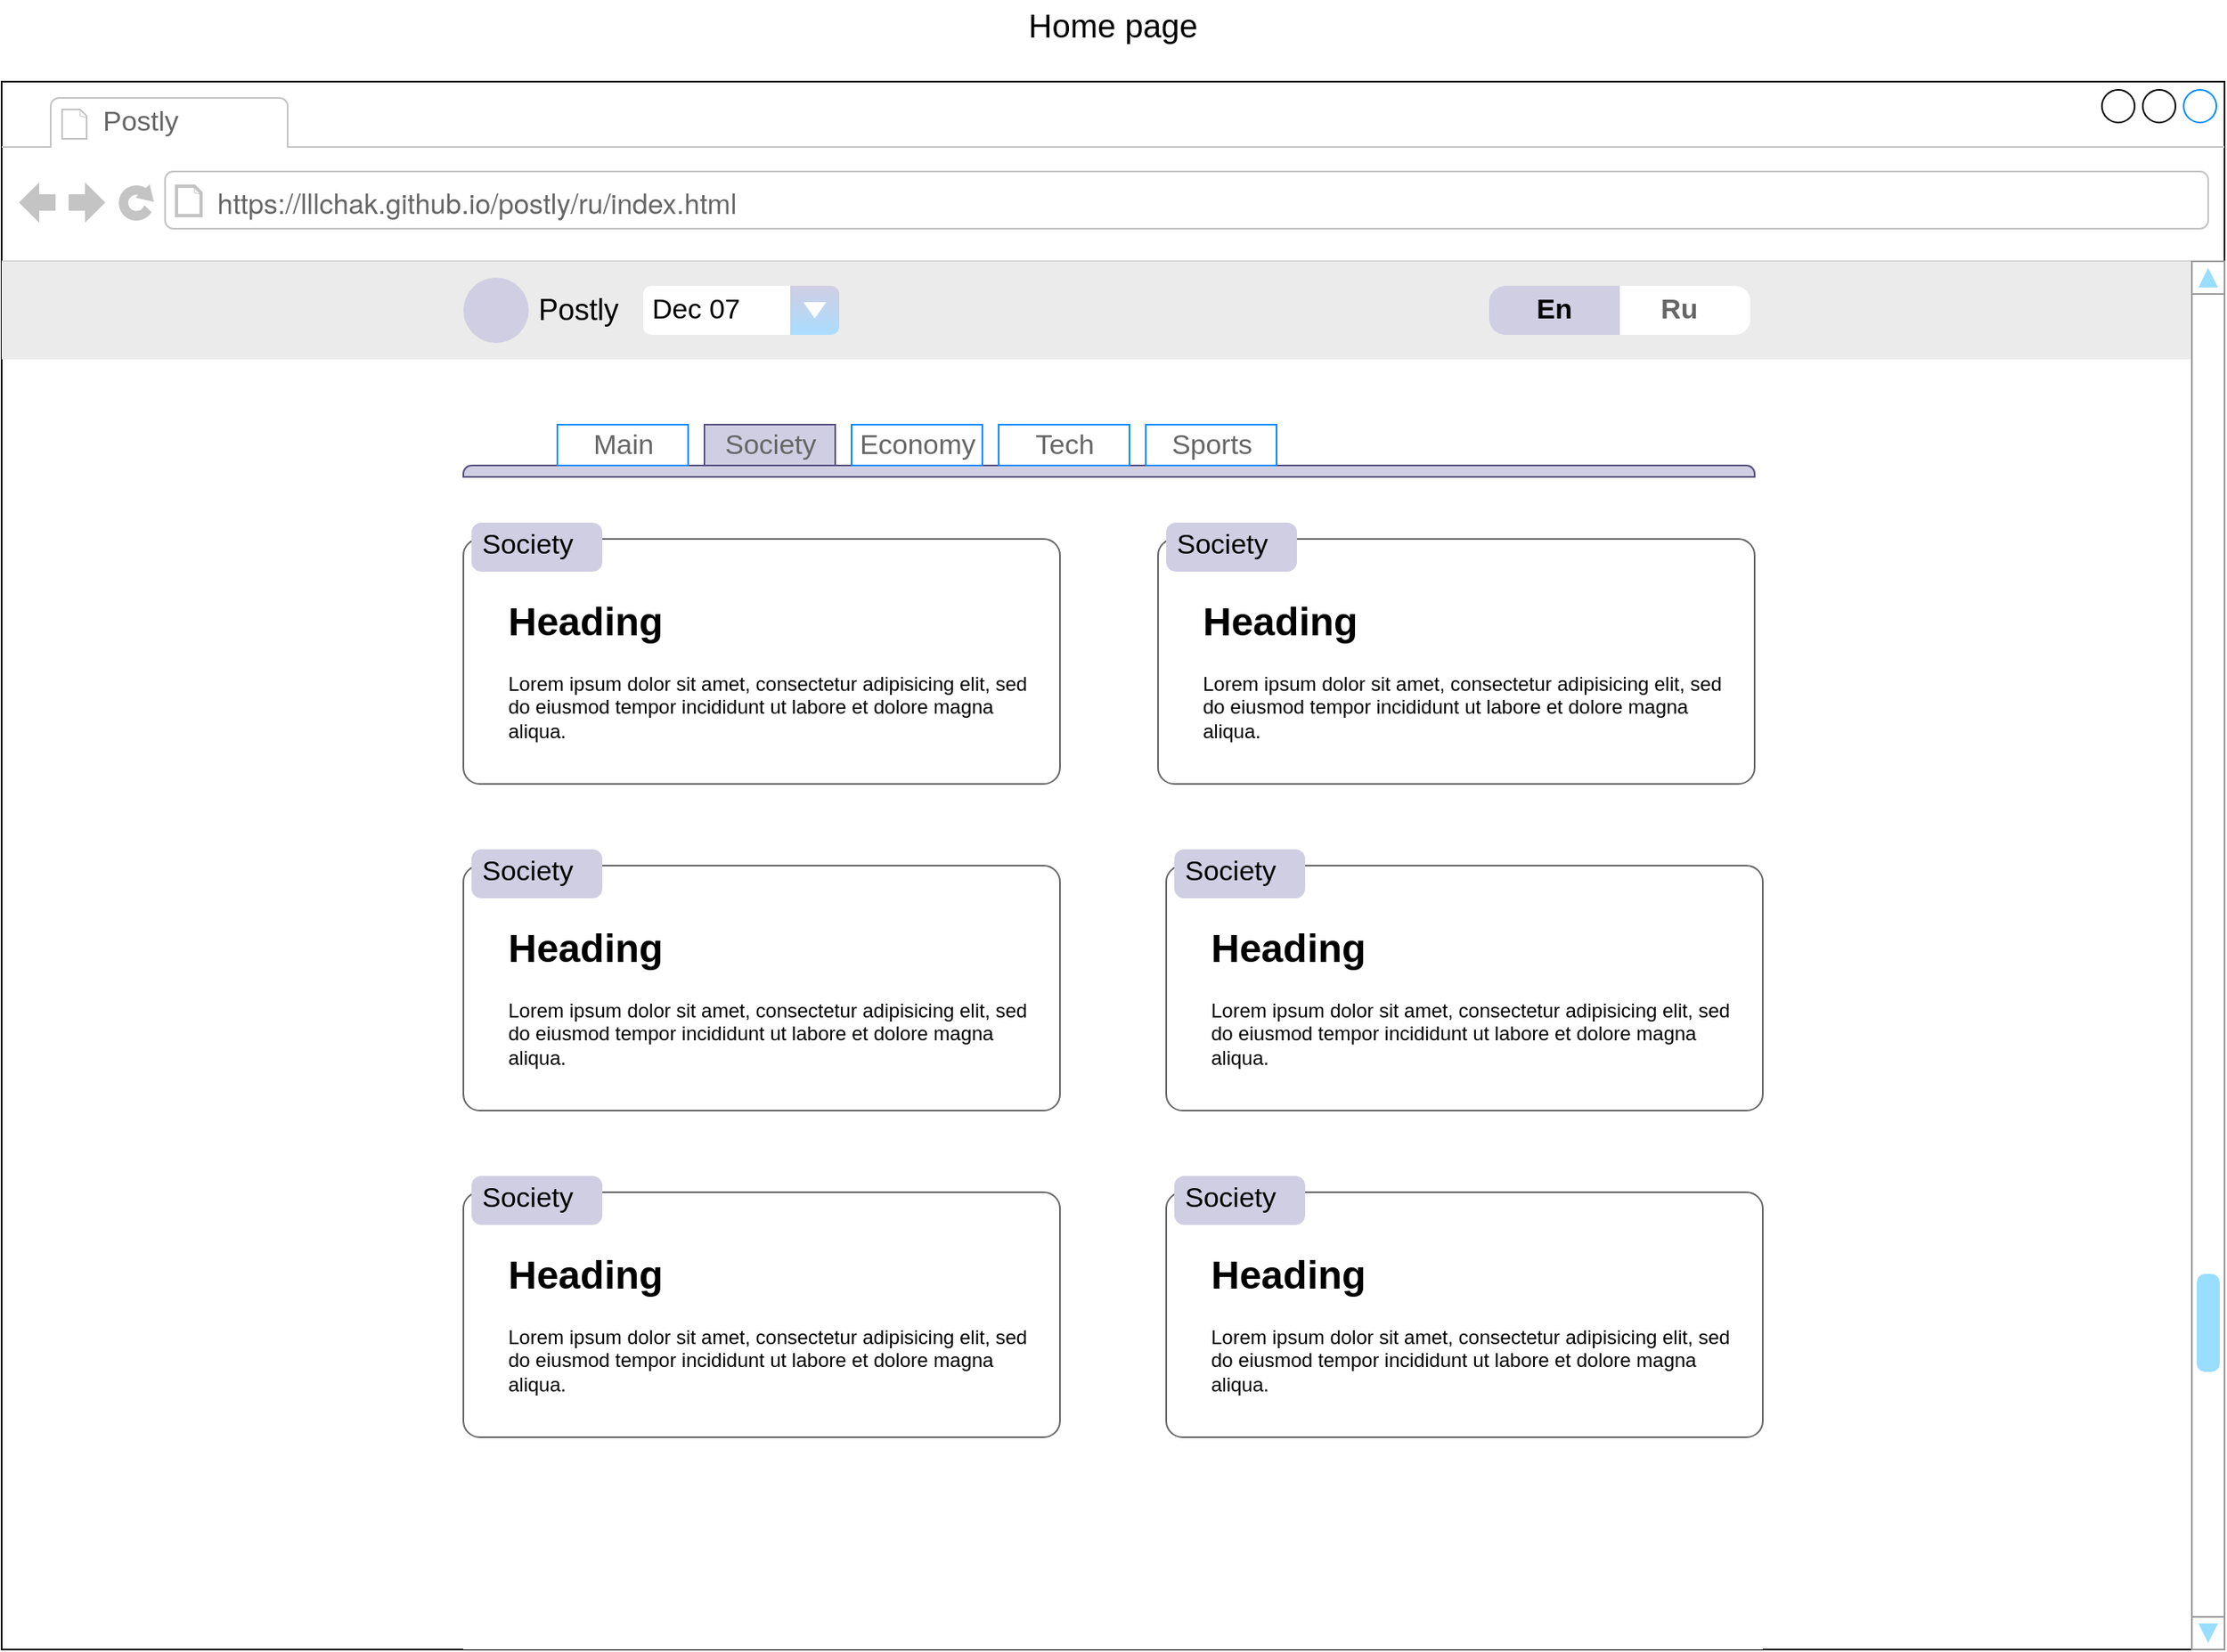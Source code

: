 <mxfile version="24.2.2" type="github">
  <diagram name="Page-1" id="TqCZ4z7ThMNIqhiF5H48">
    <mxGraphModel dx="3843" dy="2676" grid="1" gridSize="10" guides="1" tooltips="1" connect="1" arrows="1" fold="1" page="0" pageScale="1" pageWidth="827" pageHeight="1169" math="0" shadow="0">
      <root>
        <mxCell id="0" />
        <mxCell id="1" parent="0" />
        <mxCell id="u7MQaCBjW9pdvPqKbU2X-4" value="" style="strokeWidth=1;shadow=0;dashed=0;align=center;html=1;shape=mxgraph.mockup.containers.browserWindow;rSize=0;strokeColor=default;strokeColor2=#008cff;strokeColor3=#c4c4c4;mainText=,;recursiveResize=0;fontColor=#666666;" vertex="1" parent="1">
          <mxGeometry x="-1410" y="-1000" width="1360" height="960" as="geometry" />
        </mxCell>
        <mxCell id="u7MQaCBjW9pdvPqKbU2X-5" value="Postly" style="strokeWidth=1;shadow=0;dashed=0;align=center;html=1;shape=mxgraph.mockup.containers.anchor;fontSize=17;fontColor=#666666;align=left;whiteSpace=wrap;" vertex="1" parent="u7MQaCBjW9pdvPqKbU2X-4">
          <mxGeometry x="60" y="12" width="110" height="26" as="geometry" />
        </mxCell>
        <mxCell id="u7MQaCBjW9pdvPqKbU2X-6" value="&lt;p style=&quot;margin: 0px; font-style: normal; font-variant-caps: normal; font-stretch: normal; line-height: normal; font-family: &amp;quot;Helvetica Neue&amp;quot;; font-size-adjust: none; font-kerning: auto; font-variant-alternates: normal; font-variant-ligatures: normal; font-variant-numeric: normal; font-variant-east-asian: normal; font-variant-position: normal; font-feature-settings: normal; font-optical-sizing: auto; font-variation-settings: normal;&quot;&gt;&lt;font style=&quot;font-size: 17px;&quot;&gt;https://lllchak.github.io/postly/ru/index.html&lt;/font&gt;&lt;/p&gt;" style="strokeWidth=1;shadow=0;dashed=0;align=center;html=1;shape=mxgraph.mockup.containers.anchor;rSize=0;fontSize=17;fontColor=#666666;align=left;" vertex="1" parent="u7MQaCBjW9pdvPqKbU2X-4">
          <mxGeometry x="130" y="60" width="350" height="26" as="geometry" />
        </mxCell>
        <mxCell id="u7MQaCBjW9pdvPqKbU2X-17" value="" style="rounded=0;whiteSpace=wrap;html=1;fillColor=#EBEBEB;strokeColor=none;" vertex="1" parent="u7MQaCBjW9pdvPqKbU2X-4">
          <mxGeometry y="110" width="1360" height="60" as="geometry" />
        </mxCell>
        <mxCell id="u7MQaCBjW9pdvPqKbU2X-18" value="" style="shape=sumEllipse;perimeter=ellipsePerimeter;whiteSpace=wrap;html=1;backgroundOutline=1;fillColor=#d0cee2;strokeColor=none;" vertex="1" parent="u7MQaCBjW9pdvPqKbU2X-4">
          <mxGeometry x="282.5" y="120" width="40" height="40" as="geometry" />
        </mxCell>
        <mxCell id="u7MQaCBjW9pdvPqKbU2X-20" value="Postly" style="text;html=1;align=center;verticalAlign=middle;whiteSpace=wrap;rounded=0;fontSize=18;" vertex="1" parent="u7MQaCBjW9pdvPqKbU2X-4">
          <mxGeometry x="322.5" y="125" width="60" height="30" as="geometry" />
        </mxCell>
        <mxCell id="u7MQaCBjW9pdvPqKbU2X-21" value="Dec 07" style="strokeWidth=1;shadow=0;dashed=0;align=center;html=1;shape=mxgraph.mockup.forms.comboBox;strokeColor=none;fillColor=#d0cee2;align=left;fillColor2=#aaddff;mainText=;fontSize=17;spacingLeft=3;gradientColor=none;" vertex="1" parent="u7MQaCBjW9pdvPqKbU2X-4">
          <mxGeometry x="392.5" y="125" width="120" height="30" as="geometry" />
        </mxCell>
        <mxCell id="u7MQaCBjW9pdvPqKbU2X-22" value="" style="strokeWidth=1;shadow=0;dashed=0;align=center;html=1;shape=mxgraph.mockup.containers.marginRect2;rectMarginTop=32;strokeColor=none;gradientColor=none;whiteSpace=wrap;" vertex="1" parent="u7MQaCBjW9pdvPqKbU2X-4">
          <mxGeometry x="282.5" y="210" width="795" height="750" as="geometry" />
        </mxCell>
        <mxCell id="u7MQaCBjW9pdvPqKbU2X-26" value="" style="strokeWidth=1;shadow=0;dashed=0;align=center;html=1;shape=mxgraph.mockup.containers.topButton;rSize=5;strokeColor=#56517e;fillColor=#d0cee2;resizeWidth=1;movable=0;deletable=1;" vertex="1" parent="u7MQaCBjW9pdvPqKbU2X-22">
          <mxGeometry width="790" height="7" relative="1" as="geometry">
            <mxPoint y="25" as="offset" />
          </mxGeometry>
        </mxCell>
        <mxCell id="u7MQaCBjW9pdvPqKbU2X-44" value="" style="shape=mxgraph.mockup.containers.marginRect;rectMarginTop=10;strokeColor=#666666;strokeWidth=1;dashed=0;rounded=1;arcSize=5;recursiveResize=0;html=1;whiteSpace=wrap;" vertex="1" parent="u7MQaCBjW9pdvPqKbU2X-22">
          <mxGeometry y="60" width="365" height="160" as="geometry" />
        </mxCell>
        <mxCell id="u7MQaCBjW9pdvPqKbU2X-45" value="Society" style="shape=rect;strokeColor=none;fillColor=#d0cee2;strokeWidth=1;dashed=0;rounded=1;arcSize=20;fontSize=17;spacing=2;spacingTop=-2;align=left;autosize=1;spacingLeft=4;resizeWidth=0;resizeHeight=0;perimeter=none;html=1;whiteSpace=wrap;" vertex="1" parent="u7MQaCBjW9pdvPqKbU2X-44">
          <mxGeometry x="5" width="80" height="30" as="geometry" />
        </mxCell>
        <mxCell id="u7MQaCBjW9pdvPqKbU2X-48" value="&lt;h1 style=&quot;margin-top: 0px;&quot;&gt;Heading&lt;/h1&gt;&lt;p&gt;Lorem ipsum dolor sit amet, consectetur adipisicing elit, sed do eiusmod tempor incididunt ut labore et dolore magna aliqua.&lt;/p&gt;" style="text;html=1;whiteSpace=wrap;overflow=hidden;rounded=0;" vertex="1" parent="u7MQaCBjW9pdvPqKbU2X-44">
          <mxGeometry x="25" y="40" width="335" height="120" as="geometry" />
        </mxCell>
        <mxCell id="u7MQaCBjW9pdvPqKbU2X-49" value="" style="shape=mxgraph.mockup.containers.marginRect;rectMarginTop=10;strokeColor=#666666;strokeWidth=1;dashed=0;rounded=1;arcSize=5;recursiveResize=0;html=1;whiteSpace=wrap;" vertex="1" parent="u7MQaCBjW9pdvPqKbU2X-22">
          <mxGeometry x="425" y="60" width="365" height="160" as="geometry" />
        </mxCell>
        <mxCell id="u7MQaCBjW9pdvPqKbU2X-50" value="Society" style="shape=rect;strokeColor=none;fillColor=#d0cee2;strokeWidth=1;dashed=0;rounded=1;arcSize=20;fontSize=17;spacing=2;spacingTop=-2;align=left;autosize=1;spacingLeft=4;resizeWidth=0;resizeHeight=0;perimeter=none;html=1;whiteSpace=wrap;" vertex="1" parent="u7MQaCBjW9pdvPqKbU2X-49">
          <mxGeometry x="5" width="80" height="30" as="geometry" />
        </mxCell>
        <mxCell id="u7MQaCBjW9pdvPqKbU2X-51" value="&lt;h1 style=&quot;margin-top: 0px;&quot;&gt;Heading&lt;/h1&gt;&lt;p&gt;Lorem ipsum dolor sit amet, consectetur adipisicing elit, sed do eiusmod tempor incididunt ut labore et dolore magna aliqua.&lt;/p&gt;" style="text;html=1;whiteSpace=wrap;overflow=hidden;rounded=0;" vertex="1" parent="u7MQaCBjW9pdvPqKbU2X-49">
          <mxGeometry x="25" y="40" width="335" height="120" as="geometry" />
        </mxCell>
        <mxCell id="u7MQaCBjW9pdvPqKbU2X-58" value="" style="shape=mxgraph.mockup.containers.marginRect;rectMarginTop=10;strokeColor=#666666;strokeWidth=1;dashed=0;rounded=1;arcSize=5;recursiveResize=0;html=1;whiteSpace=wrap;" vertex="1" parent="u7MQaCBjW9pdvPqKbU2X-22">
          <mxGeometry y="260" width="365" height="160" as="geometry" />
        </mxCell>
        <mxCell id="u7MQaCBjW9pdvPqKbU2X-59" value="Society" style="shape=rect;strokeColor=none;fillColor=#d0cee2;strokeWidth=1;dashed=0;rounded=1;arcSize=20;fontSize=17;spacing=2;spacingTop=-2;align=left;autosize=1;spacingLeft=4;resizeWidth=0;resizeHeight=0;perimeter=none;html=1;whiteSpace=wrap;" vertex="1" parent="u7MQaCBjW9pdvPqKbU2X-58">
          <mxGeometry x="5" width="80" height="30" as="geometry" />
        </mxCell>
        <mxCell id="u7MQaCBjW9pdvPqKbU2X-60" value="&lt;h1 style=&quot;margin-top: 0px;&quot;&gt;Heading&lt;/h1&gt;&lt;p&gt;Lorem ipsum dolor sit amet, consectetur adipisicing elit, sed do eiusmod tempor incididunt ut labore et dolore magna aliqua.&lt;/p&gt;" style="text;html=1;whiteSpace=wrap;overflow=hidden;rounded=0;" vertex="1" parent="u7MQaCBjW9pdvPqKbU2X-58">
          <mxGeometry x="25" y="40" width="335" height="120" as="geometry" />
        </mxCell>
        <mxCell id="u7MQaCBjW9pdvPqKbU2X-61" value="" style="shape=mxgraph.mockup.containers.marginRect;rectMarginTop=10;strokeColor=#666666;strokeWidth=1;dashed=0;rounded=1;arcSize=5;recursiveResize=0;html=1;whiteSpace=wrap;" vertex="1" parent="u7MQaCBjW9pdvPqKbU2X-22">
          <mxGeometry x="430" y="260" width="365" height="160" as="geometry" />
        </mxCell>
        <mxCell id="u7MQaCBjW9pdvPqKbU2X-62" value="Society" style="shape=rect;strokeColor=none;fillColor=#d0cee2;strokeWidth=1;dashed=0;rounded=1;arcSize=20;fontSize=17;spacing=2;spacingTop=-2;align=left;autosize=1;spacingLeft=4;resizeWidth=0;resizeHeight=0;perimeter=none;html=1;whiteSpace=wrap;" vertex="1" parent="u7MQaCBjW9pdvPqKbU2X-61">
          <mxGeometry x="5" width="80" height="30" as="geometry" />
        </mxCell>
        <mxCell id="u7MQaCBjW9pdvPqKbU2X-63" value="&lt;h1 style=&quot;margin-top: 0px;&quot;&gt;Heading&lt;/h1&gt;&lt;p&gt;Lorem ipsum dolor sit amet, consectetur adipisicing elit, sed do eiusmod tempor incididunt ut labore et dolore magna aliqua.&lt;/p&gt;" style="text;html=1;whiteSpace=wrap;overflow=hidden;rounded=0;" vertex="1" parent="u7MQaCBjW9pdvPqKbU2X-61">
          <mxGeometry x="25" y="40" width="335" height="120" as="geometry" />
        </mxCell>
        <mxCell id="u7MQaCBjW9pdvPqKbU2X-64" value="" style="shape=mxgraph.mockup.containers.marginRect;rectMarginTop=10;strokeColor=#666666;strokeWidth=1;dashed=0;rounded=1;arcSize=5;recursiveResize=0;html=1;whiteSpace=wrap;" vertex="1" parent="u7MQaCBjW9pdvPqKbU2X-22">
          <mxGeometry y="460" width="365" height="160" as="geometry" />
        </mxCell>
        <mxCell id="u7MQaCBjW9pdvPqKbU2X-65" value="Society" style="shape=rect;strokeColor=none;fillColor=#d0cee2;strokeWidth=1;dashed=0;rounded=1;arcSize=20;fontSize=17;spacing=2;spacingTop=-2;align=left;autosize=1;spacingLeft=4;resizeWidth=0;resizeHeight=0;perimeter=none;html=1;whiteSpace=wrap;" vertex="1" parent="u7MQaCBjW9pdvPqKbU2X-64">
          <mxGeometry x="5" width="80" height="30" as="geometry" />
        </mxCell>
        <mxCell id="u7MQaCBjW9pdvPqKbU2X-66" value="&lt;h1 style=&quot;margin-top: 0px;&quot;&gt;Heading&lt;/h1&gt;&lt;p&gt;Lorem ipsum dolor sit amet, consectetur adipisicing elit, sed do eiusmod tempor incididunt ut labore et dolore magna aliqua.&lt;/p&gt;" style="text;html=1;whiteSpace=wrap;overflow=hidden;rounded=0;" vertex="1" parent="u7MQaCBjW9pdvPqKbU2X-64">
          <mxGeometry x="25" y="40" width="335" height="120" as="geometry" />
        </mxCell>
        <mxCell id="u7MQaCBjW9pdvPqKbU2X-67" value="" style="shape=mxgraph.mockup.containers.marginRect;rectMarginTop=10;strokeColor=#666666;strokeWidth=1;dashed=0;rounded=1;arcSize=5;recursiveResize=0;html=1;whiteSpace=wrap;" vertex="1" parent="u7MQaCBjW9pdvPqKbU2X-22">
          <mxGeometry x="430" y="460" width="365" height="160" as="geometry" />
        </mxCell>
        <mxCell id="u7MQaCBjW9pdvPqKbU2X-68" value="Society" style="shape=rect;strokeColor=none;fillColor=#d0cee2;strokeWidth=1;dashed=0;rounded=1;arcSize=20;fontSize=17;spacing=2;spacingTop=-2;align=left;autosize=1;spacingLeft=4;resizeWidth=0;resizeHeight=0;perimeter=none;html=1;whiteSpace=wrap;" vertex="1" parent="u7MQaCBjW9pdvPqKbU2X-67">
          <mxGeometry x="5" width="80" height="30" as="geometry" />
        </mxCell>
        <mxCell id="u7MQaCBjW9pdvPqKbU2X-69" value="&lt;h1 style=&quot;margin-top: 0px;&quot;&gt;Heading&lt;/h1&gt;&lt;p&gt;Lorem ipsum dolor sit amet, consectetur adipisicing elit, sed do eiusmod tempor incididunt ut labore et dolore magna aliqua.&lt;/p&gt;" style="text;html=1;whiteSpace=wrap;overflow=hidden;rounded=0;" vertex="1" parent="u7MQaCBjW9pdvPqKbU2X-67">
          <mxGeometry x="25" y="40" width="335" height="120" as="geometry" />
        </mxCell>
        <mxCell id="u7MQaCBjW9pdvPqKbU2X-24" value="Society" style="strokeWidth=1;shadow=0;dashed=0;align=center;html=1;shape=mxgraph.mockup.containers.rrect;rSize=0;fontSize=17;strokeColor=#56517e;fillColor=#d0cee2;fontColor=#666666;" vertex="1" parent="u7MQaCBjW9pdvPqKbU2X-4">
          <mxGeometry width="80" height="25" relative="1" as="geometry">
            <mxPoint x="430" y="210" as="offset" />
          </mxGeometry>
        </mxCell>
        <mxCell id="u7MQaCBjW9pdvPqKbU2X-29" value="Main" style="strokeWidth=1;shadow=0;dashed=0;align=center;html=1;shape=mxgraph.mockup.containers.rrect;rSize=0;fontSize=17;fontColor=#666666;strokeColor=#008cff;fillColor=#ffffff;" vertex="1" parent="u7MQaCBjW9pdvPqKbU2X-4">
          <mxGeometry x="340" y="210.0" width="80" height="25" as="geometry" />
        </mxCell>
        <mxCell id="u7MQaCBjW9pdvPqKbU2X-30" value="Economy" style="strokeWidth=1;shadow=0;dashed=0;align=center;html=1;shape=mxgraph.mockup.containers.rrect;rSize=0;fontSize=17;fontColor=#666666;strokeColor=#008cff;fillColor=#ffffff;" vertex="1" parent="u7MQaCBjW9pdvPqKbU2X-4">
          <mxGeometry x="520" y="210.0" width="80" height="25" as="geometry" />
        </mxCell>
        <mxCell id="u7MQaCBjW9pdvPqKbU2X-31" value="Tech" style="strokeWidth=1;shadow=0;dashed=0;align=center;html=1;shape=mxgraph.mockup.containers.rrect;rSize=0;fontSize=17;fontColor=#666666;strokeColor=#008cff;fillColor=#ffffff;" vertex="1" parent="u7MQaCBjW9pdvPqKbU2X-4">
          <mxGeometry x="610" y="210.0" width="80" height="25" as="geometry" />
        </mxCell>
        <mxCell id="u7MQaCBjW9pdvPqKbU2X-32" value="Sports" style="strokeWidth=1;shadow=0;dashed=0;align=center;html=1;shape=mxgraph.mockup.containers.rrect;rSize=0;fontSize=17;fontColor=#666666;strokeColor=#008CFF;fillColor=#ffffff;" vertex="1" parent="u7MQaCBjW9pdvPqKbU2X-4">
          <mxGeometry x="700" y="210.0" width="80" height="25" as="geometry" />
        </mxCell>
        <mxCell id="u7MQaCBjW9pdvPqKbU2X-38" value="" style="strokeWidth=1;shadow=0;dashed=0;align=center;html=1;shape=mxgraph.mockup.rrect;rSize=10;fillColor=#ffffff;strokeColor=none;" vertex="1" parent="u7MQaCBjW9pdvPqKbU2X-4">
          <mxGeometry x="910" y="125" width="160" height="30" as="geometry" />
        </mxCell>
        <mxCell id="u7MQaCBjW9pdvPqKbU2X-41" value="Ru" style="strokeColor=inherit;fillColor=inherit;gradientColor=inherit;strokeWidth=1;shadow=0;dashed=0;align=center;html=1;shape=mxgraph.mockup.rightButton;rSize=10;fontSize=17;fontColor=#666666;fontStyle=1;resizeHeight=1;whiteSpace=wrap;" vertex="1" parent="u7MQaCBjW9pdvPqKbU2X-38">
          <mxGeometry x="1" width="87" height="30" relative="1" as="geometry">
            <mxPoint x="-87" as="offset" />
          </mxGeometry>
        </mxCell>
        <mxCell id="u7MQaCBjW9pdvPqKbU2X-42" value="En" style="strokeWidth=1;shadow=0;dashed=0;align=center;html=1;shape=mxgraph.mockup.leftButton;rSize=10;fontSize=17;fontStyle=1;fillColor=#d0cee2;strokeColor=none;resizeHeight=1;whiteSpace=wrap;" vertex="1" parent="u7MQaCBjW9pdvPqKbU2X-38">
          <mxGeometry width="80" height="30" relative="1" as="geometry">
            <mxPoint as="offset" />
          </mxGeometry>
        </mxCell>
        <mxCell id="u7MQaCBjW9pdvPqKbU2X-73" value="" style="verticalLabelPosition=bottom;shadow=0;dashed=0;align=center;html=1;verticalAlign=top;strokeWidth=1;shape=mxgraph.mockup.navigation.scrollBar;strokeColor=#999999;barPos=20;fillColor2=#99ddff;strokeColor2=none;direction=north;" vertex="1" parent="u7MQaCBjW9pdvPqKbU2X-4">
          <mxGeometry x="1340" y="110" width="20" height="850" as="geometry" />
        </mxCell>
        <mxCell id="u7MQaCBjW9pdvPqKbU2X-13" value="&lt;font style=&quot;font-size: 20px;&quot;&gt;Home page&lt;/font&gt;" style="text;html=1;align=center;verticalAlign=middle;whiteSpace=wrap;rounded=0;" vertex="1" parent="1">
          <mxGeometry x="-1410" y="-1050" width="1360" height="30" as="geometry" />
        </mxCell>
      </root>
    </mxGraphModel>
  </diagram>
</mxfile>
